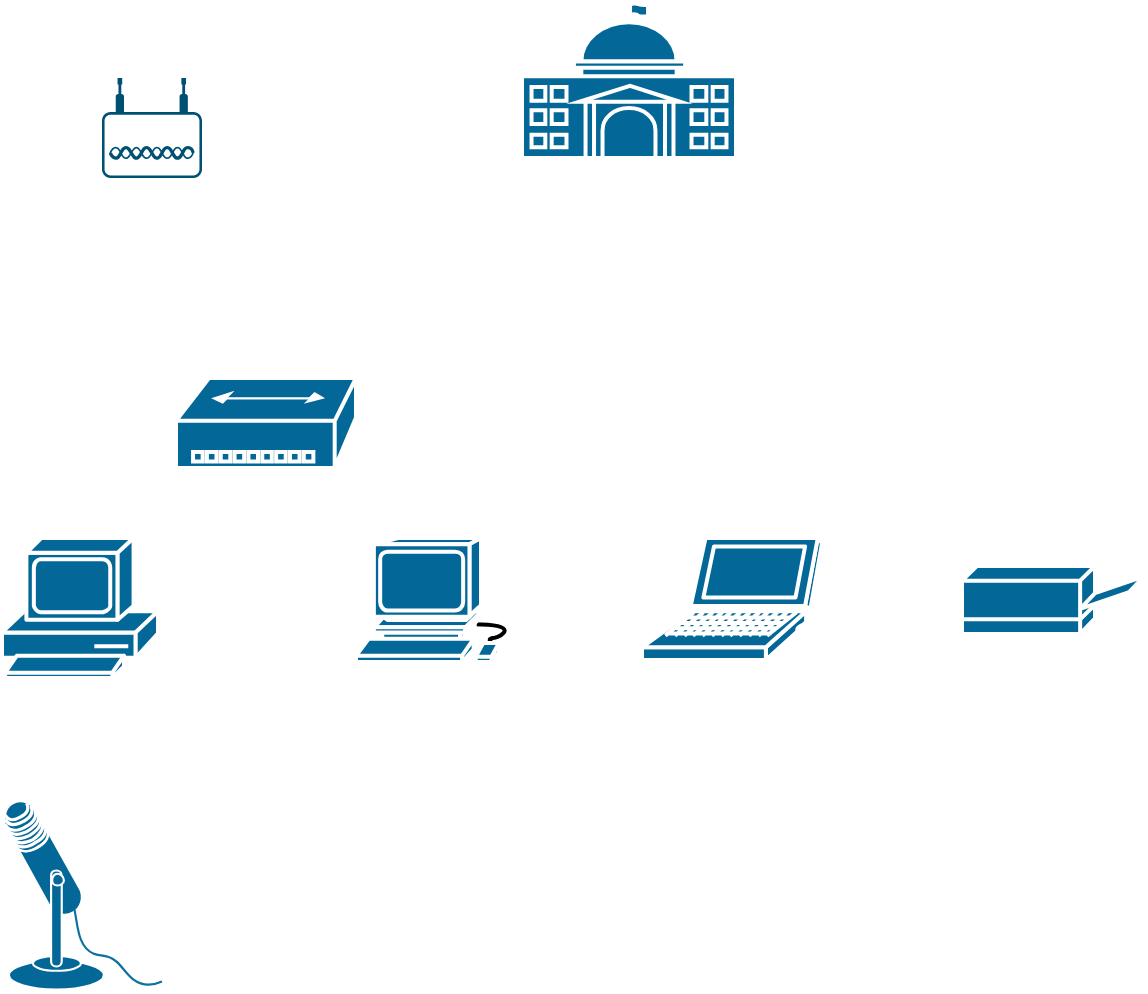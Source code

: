 <mxfile version="21.8.1" type="github">
  <diagram name="Page-1" id="y4omM_GN1XudPmLhQeU5">
    <mxGraphModel dx="2074" dy="1057" grid="1" gridSize="10" guides="1" tooltips="1" connect="1" arrows="1" fold="1" page="1" pageScale="1" pageWidth="1654" pageHeight="1169" math="0" shadow="0">
      <root>
        <mxCell id="0" />
        <mxCell id="1" parent="0" />
        <mxCell id="X-DA2Slyy2wZn5R9U3cX-5" value="" style="shape=mxgraph.cisco.buildings.government_building;sketch=0;html=1;pointerEvents=1;dashed=0;fillColor=#036897;strokeColor=#ffffff;strokeWidth=2;verticalLabelPosition=bottom;verticalAlign=top;align=center;outlineConnect=0;" vertex="1" parent="1">
          <mxGeometry x="330" y="412" width="107" height="78" as="geometry" />
        </mxCell>
        <mxCell id="X-DA2Slyy2wZn5R9U3cX-6" value="" style="shape=mxgraph.cisco.computers_and_peripherals.laptop;sketch=0;html=1;pointerEvents=1;dashed=0;fillColor=#036897;strokeColor=#ffffff;strokeWidth=2;verticalLabelPosition=bottom;verticalAlign=top;align=center;outlineConnect=0;" vertex="1" parent="1">
          <mxGeometry x="390" y="680" width="90" height="61" as="geometry" />
        </mxCell>
        <mxCell id="X-DA2Slyy2wZn5R9U3cX-7" value="" style="shape=mxgraph.cisco.computers_and_peripherals.printer;sketch=0;html=1;pointerEvents=1;dashed=0;fillColor=#036897;strokeColor=#ffffff;strokeWidth=2;verticalLabelPosition=bottom;verticalAlign=top;align=center;outlineConnect=0;" vertex="1" parent="1">
          <mxGeometry x="550" y="694" width="91" height="34" as="geometry" />
        </mxCell>
        <mxCell id="X-DA2Slyy2wZn5R9U3cX-8" value="" style="shape=mxgraph.cisco.computers_and_peripherals.workstation;sketch=0;html=1;pointerEvents=1;dashed=0;fillColor=#036897;strokeColor=#ffffff;strokeWidth=2;verticalLabelPosition=bottom;verticalAlign=top;align=center;outlineConnect=0;" vertex="1" parent="1">
          <mxGeometry x="247" y="680" width="83" height="62" as="geometry" />
        </mxCell>
        <mxCell id="X-DA2Slyy2wZn5R9U3cX-9" value="" style="shape=mxgraph.cisco.computers_and_peripherals.pc;sketch=0;html=1;pointerEvents=1;dashed=0;fillColor=#036897;strokeColor=#ffffff;strokeWidth=2;verticalLabelPosition=bottom;verticalAlign=top;align=center;outlineConnect=0;" vertex="1" parent="1">
          <mxGeometry x="70" y="680" width="78" height="70" as="geometry" />
        </mxCell>
        <mxCell id="X-DA2Slyy2wZn5R9U3cX-10" value="" style="shape=mxgraph.cisco.computers_and_peripherals.microphone;sketch=0;html=1;pointerEvents=1;dashed=0;fillColor=#036897;strokeColor=#ffffff;strokeWidth=2;verticalLabelPosition=bottom;verticalAlign=top;align=center;outlineConnect=0;" vertex="1" parent="1">
          <mxGeometry x="70" y="810" width="80" height="96" as="geometry" />
        </mxCell>
        <mxCell id="X-DA2Slyy2wZn5R9U3cX-11" value="" style="shape=mxgraph.cisco.hubs_and_gateways.small_hub;sketch=0;html=1;pointerEvents=1;dashed=0;fillColor=#036897;strokeColor=#ffffff;strokeWidth=2;verticalLabelPosition=bottom;verticalAlign=top;align=center;outlineConnect=0;" vertex="1" parent="1">
          <mxGeometry x="157" y="600" width="90" height="45" as="geometry" />
        </mxCell>
        <mxCell id="X-DA2Slyy2wZn5R9U3cX-12" value="" style="points=[[0.03,0.36,0],[0.18,0,0],[0.5,0.34,0],[0.82,0,0],[0.97,0.36,0],[1,0.67,0],[0.975,0.975,0],[0.5,1,0],[0.025,0.975,0],[0,0.67,0]];verticalLabelPosition=bottom;sketch=0;html=1;verticalAlign=top;aspect=fixed;align=center;pointerEvents=1;shape=mxgraph.cisco19.wireless_access_point;fillColor=#005073;strokeColor=none;" vertex="1" parent="1">
          <mxGeometry x="120" y="450" width="50" height="50" as="geometry" />
        </mxCell>
      </root>
    </mxGraphModel>
  </diagram>
</mxfile>
